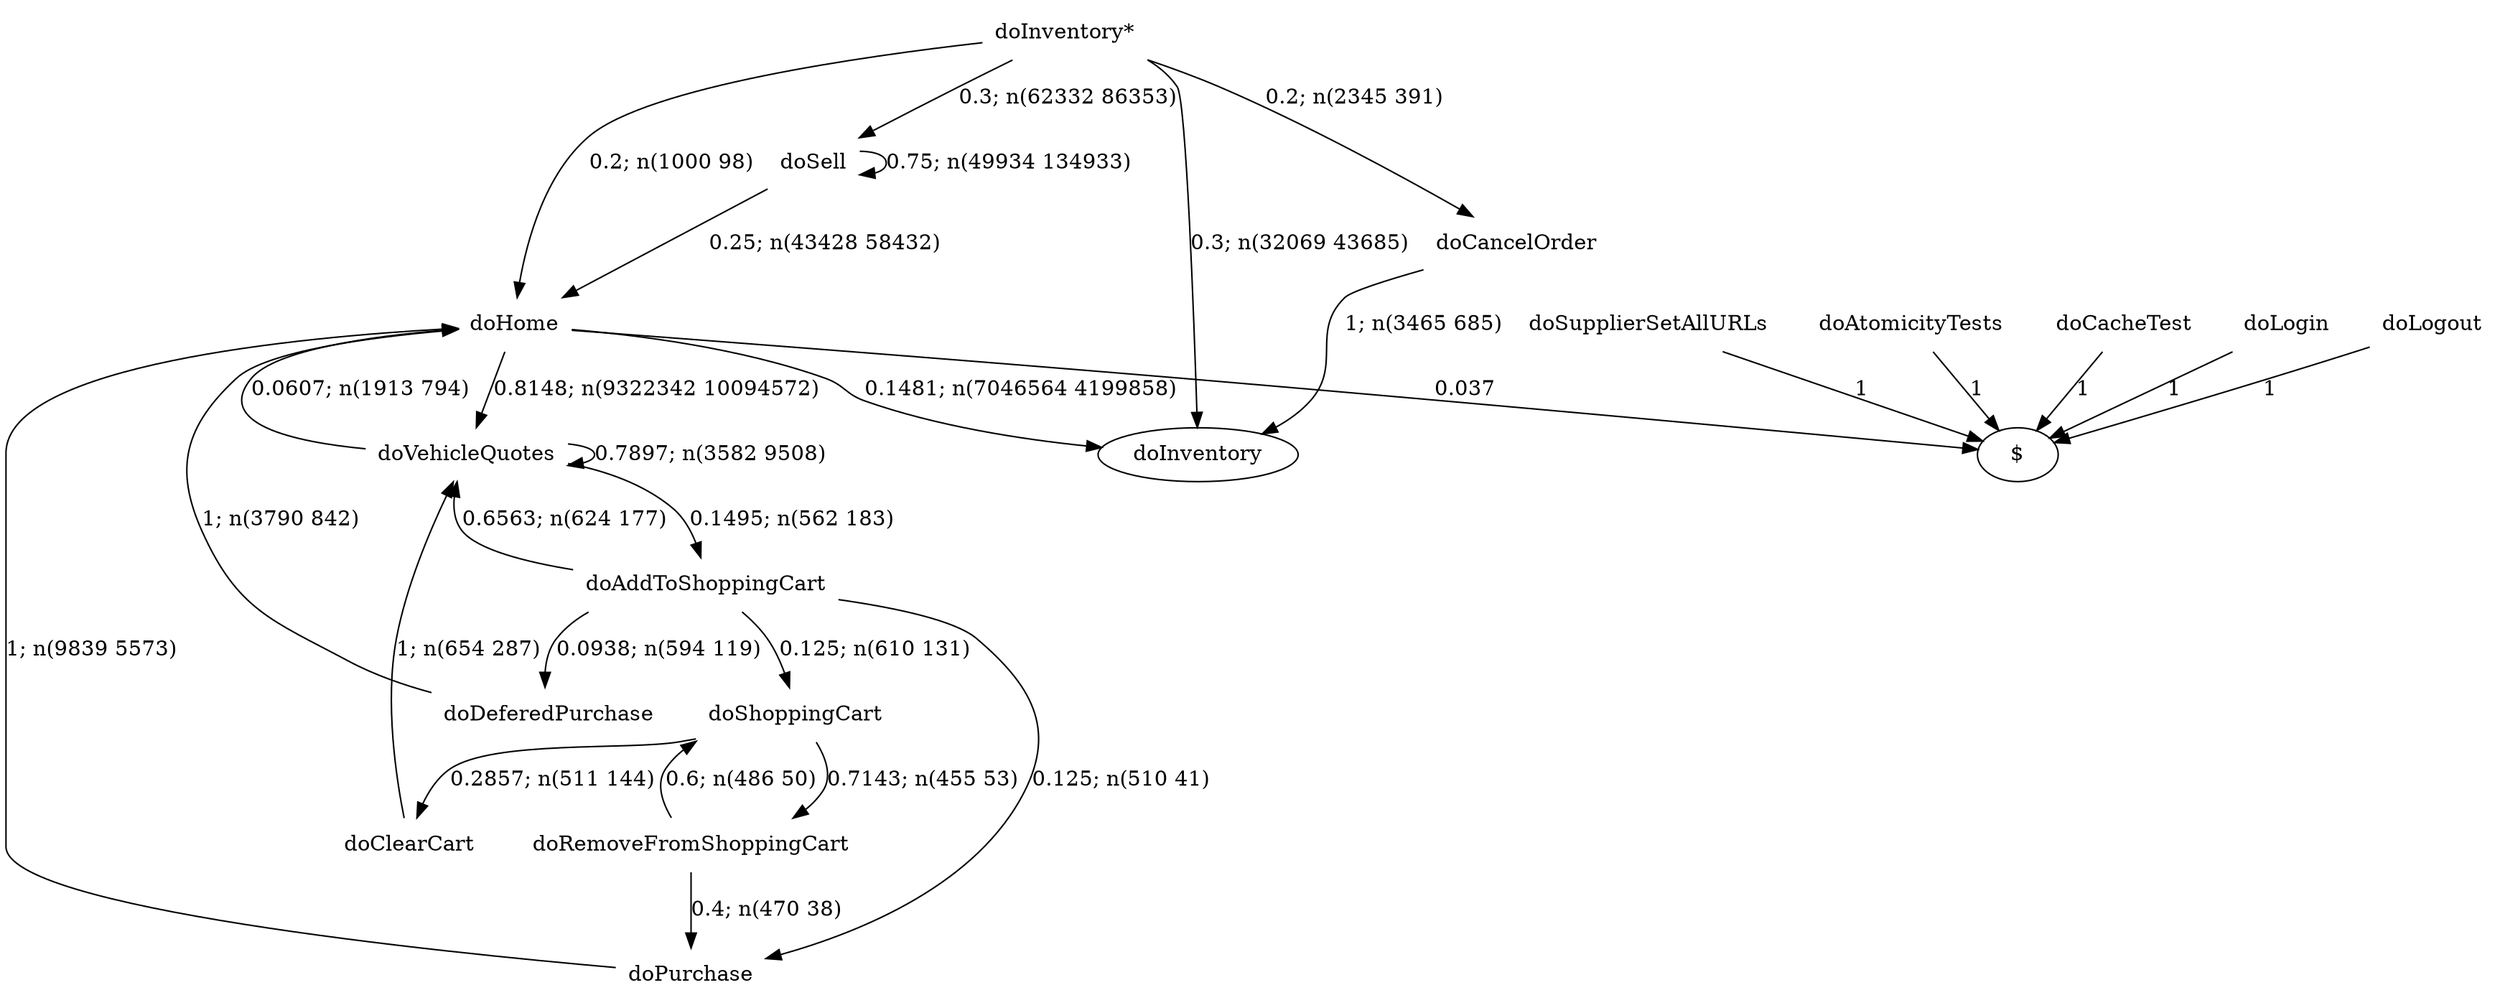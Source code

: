digraph G {"doInventory*" [label="doInventory*",shape=none];"doSupplierSetAllURLs" [label="doSupplierSetAllURLs",shape=none];"doAtomicityTests" [label="doAtomicityTests",shape=none];"doCacheTest" [label="doCacheTest",shape=none];"doLogin" [label="doLogin",shape=none];"doVehicleQuotes" [label="doVehicleQuotes",shape=none];"doAddToShoppingCart" [label="doAddToShoppingCart",shape=none];"doDeferedPurchase" [label="doDeferedPurchase",shape=none];"doHome" [label="doHome",shape=none];"doShoppingCart" [label="doShoppingCart",shape=none];"doClearCart" [label="doClearCart",shape=none];"doPurchase" [label="doPurchase",shape=none];"doSell" [label="doSell",shape=none];"doLogout" [label="doLogout",shape=none];"doCancelOrder" [label="doCancelOrder",shape=none];"doRemoveFromShoppingCart" [label="doRemoveFromShoppingCart",shape=none];"doInventory*"->"doInventory" [style=solid,label="0.3; n(32069 43685)"];"doInventory*"->"doHome" [style=solid,label="0.2; n(1000 98)"];"doInventory*"->"doSell" [style=solid,label="0.3; n(62332 86353)"];"doInventory*"->"doCancelOrder" [style=solid,label="0.2; n(2345 391)"];"doSupplierSetAllURLs"->"$" [style=solid,label="1"];"doAtomicityTests"->"$" [style=solid,label="1"];"doCacheTest"->"$" [style=solid,label="1"];"doLogin"->"$" [style=solid,label="1"];"doVehicleQuotes"->"doVehicleQuotes" [style=solid,label="0.7897; n(3582 9508)"];"doVehicleQuotes"->"doAddToShoppingCart" [style=solid,label="0.1495; n(562 183)"];"doVehicleQuotes"->"doHome" [style=solid,label="0.0607; n(1913 794)"];"doAddToShoppingCart"->"doVehicleQuotes" [style=solid,label="0.6563; n(624 177)"];"doAddToShoppingCart"->"doDeferedPurchase" [style=solid,label="0.0938; n(594 119)"];"doAddToShoppingCart"->"doShoppingCart" [style=solid,label="0.125; n(610 131)"];"doAddToShoppingCart"->"doPurchase" [style=solid,label="0.125; n(510 41)"];"doDeferedPurchase"->"doHome" [style=solid,label="1; n(3790 842)"];"doHome"->"doInventory" [style=solid,label="0.1481; n(7046564 4199858)"];"doHome"->"doVehicleQuotes" [style=solid,label="0.8148; n(9322342 10094572)"];"doHome"->"$" [style=solid,label="0.037"];"doShoppingCart"->"doClearCart" [style=solid,label="0.2857; n(511 144)"];"doShoppingCart"->"doRemoveFromShoppingCart" [style=solid,label="0.7143; n(455 53)"];"doClearCart"->"doVehicleQuotes" [style=solid,label="1; n(654 287)"];"doPurchase"->"doHome" [style=solid,label="1; n(9839 5573)"];"doSell"->"doHome" [style=solid,label="0.25; n(43428 58432)"];"doSell"->"doSell" [style=solid,label="0.75; n(49934 134933)"];"doLogout"->"$" [style=solid,label="1"];"doCancelOrder"->"doInventory" [style=solid,label="1; n(3465 685)"];"doRemoveFromShoppingCart"->"doShoppingCart" [style=solid,label="0.6; n(486 50)"];"doRemoveFromShoppingCart"->"doPurchase" [style=solid,label="0.4; n(470 38)"];}
